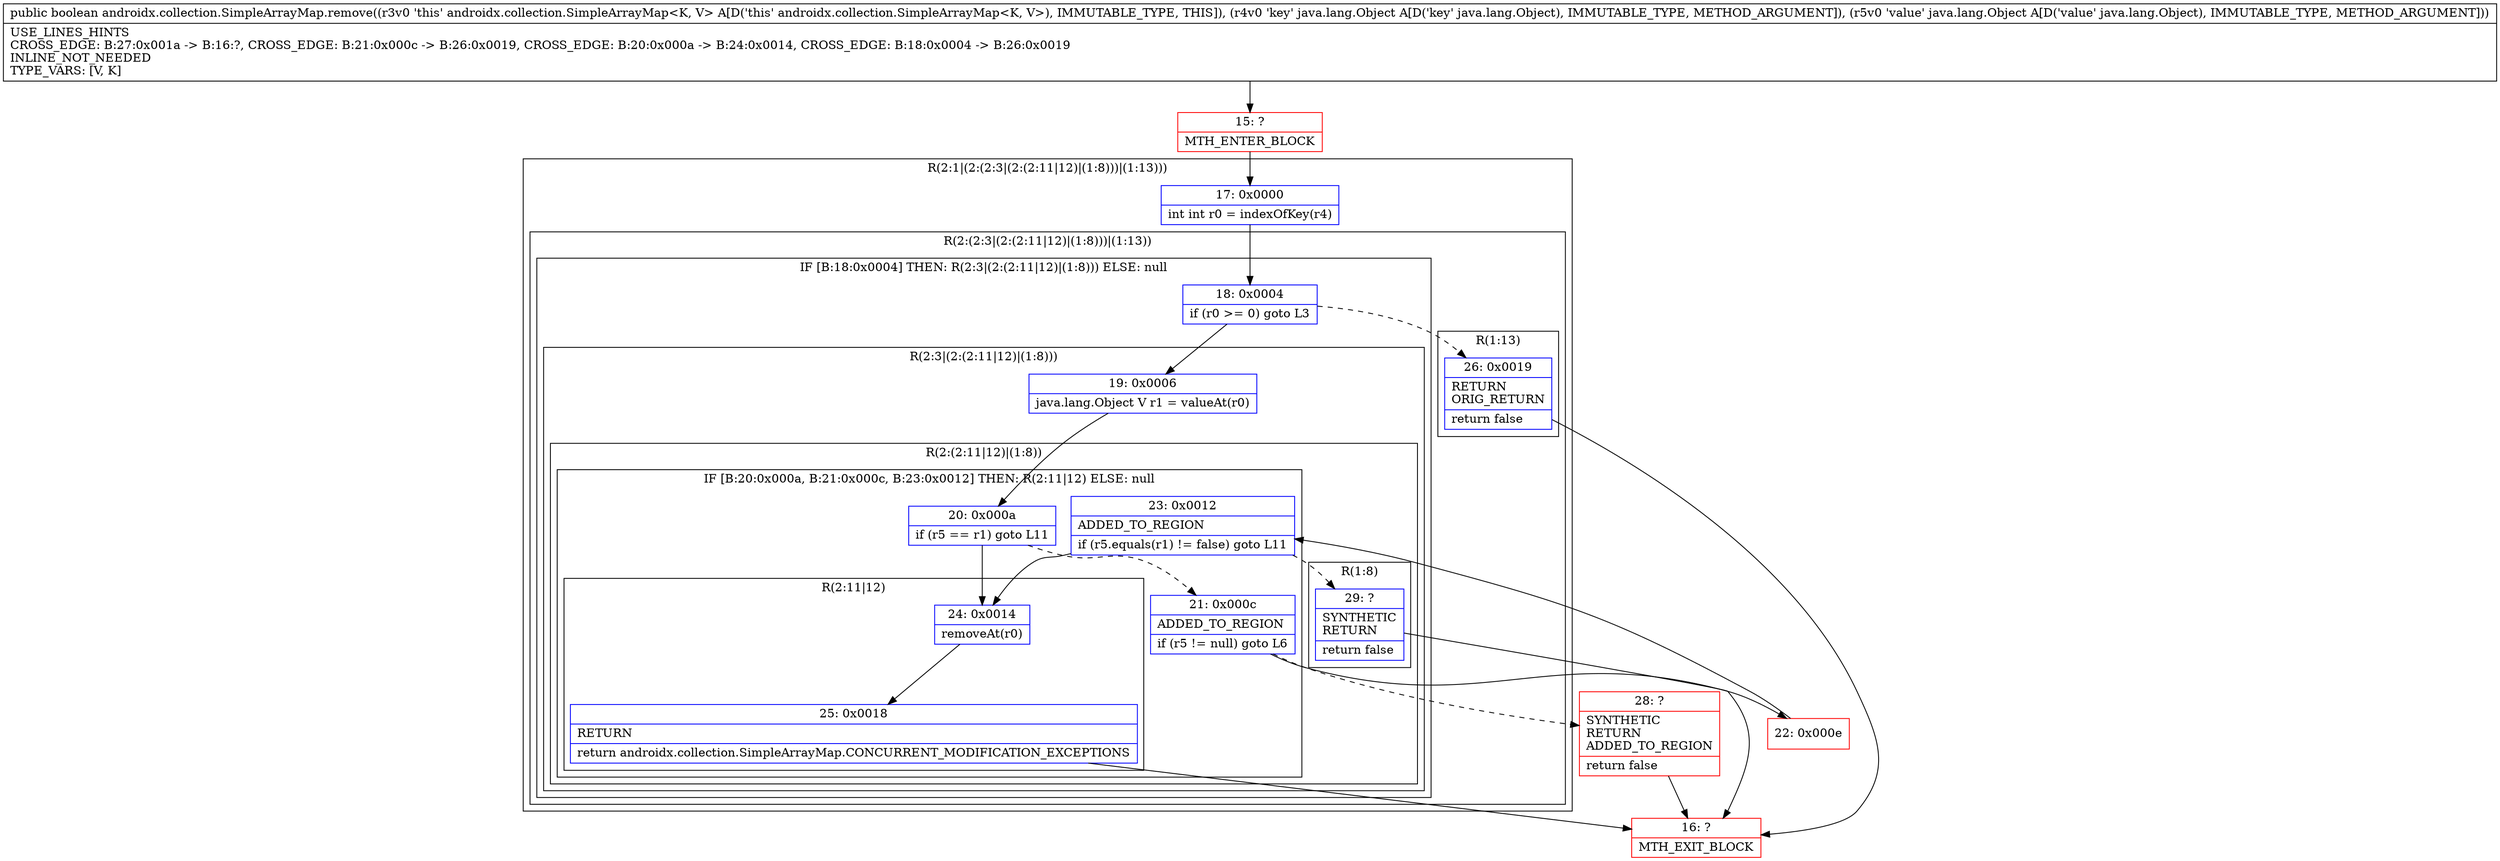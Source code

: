 digraph "CFG forandroidx.collection.SimpleArrayMap.remove(Ljava\/lang\/Object;Ljava\/lang\/Object;)Z" {
subgraph cluster_Region_206312344 {
label = "R(2:1|(2:(2:3|(2:(2:11|12)|(1:8)))|(1:13)))";
node [shape=record,color=blue];
Node_17 [shape=record,label="{17\:\ 0x0000|int int r0 = indexOfKey(r4)\l}"];
subgraph cluster_Region_1476707607 {
label = "R(2:(2:3|(2:(2:11|12)|(1:8)))|(1:13))";
node [shape=record,color=blue];
subgraph cluster_IfRegion_852777159 {
label = "IF [B:18:0x0004] THEN: R(2:3|(2:(2:11|12)|(1:8))) ELSE: null";
node [shape=record,color=blue];
Node_18 [shape=record,label="{18\:\ 0x0004|if (r0 \>= 0) goto L3\l}"];
subgraph cluster_Region_1532795256 {
label = "R(2:3|(2:(2:11|12)|(1:8)))";
node [shape=record,color=blue];
Node_19 [shape=record,label="{19\:\ 0x0006|java.lang.Object V r1 = valueAt(r0)\l}"];
subgraph cluster_Region_239820047 {
label = "R(2:(2:11|12)|(1:8))";
node [shape=record,color=blue];
subgraph cluster_IfRegion_1855787474 {
label = "IF [B:20:0x000a, B:21:0x000c, B:23:0x0012] THEN: R(2:11|12) ELSE: null";
node [shape=record,color=blue];
Node_20 [shape=record,label="{20\:\ 0x000a|if (r5 == r1) goto L11\l}"];
Node_21 [shape=record,label="{21\:\ 0x000c|ADDED_TO_REGION\l|if (r5 != null) goto L6\l}"];
Node_23 [shape=record,label="{23\:\ 0x0012|ADDED_TO_REGION\l|if (r5.equals(r1) != false) goto L11\l}"];
subgraph cluster_Region_35721949 {
label = "R(2:11|12)";
node [shape=record,color=blue];
Node_24 [shape=record,label="{24\:\ 0x0014|removeAt(r0)\l}"];
Node_25 [shape=record,label="{25\:\ 0x0018|RETURN\l|return androidx.collection.SimpleArrayMap.CONCURRENT_MODIFICATION_EXCEPTIONS\l}"];
}
}
subgraph cluster_Region_973334769 {
label = "R(1:8)";
node [shape=record,color=blue];
Node_29 [shape=record,label="{29\:\ ?|SYNTHETIC\lRETURN\l|return false\l}"];
}
}
}
}
subgraph cluster_Region_2059896854 {
label = "R(1:13)";
node [shape=record,color=blue];
Node_26 [shape=record,label="{26\:\ 0x0019|RETURN\lORIG_RETURN\l|return false\l}"];
}
}
}
Node_15 [shape=record,color=red,label="{15\:\ ?|MTH_ENTER_BLOCK\l}"];
Node_22 [shape=record,color=red,label="{22\:\ 0x000e}"];
Node_16 [shape=record,color=red,label="{16\:\ ?|MTH_EXIT_BLOCK\l}"];
Node_28 [shape=record,color=red,label="{28\:\ ?|SYNTHETIC\lRETURN\lADDED_TO_REGION\l|return false\l}"];
MethodNode[shape=record,label="{public boolean androidx.collection.SimpleArrayMap.remove((r3v0 'this' androidx.collection.SimpleArrayMap\<K, V\> A[D('this' androidx.collection.SimpleArrayMap\<K, V\>), IMMUTABLE_TYPE, THIS]), (r4v0 'key' java.lang.Object A[D('key' java.lang.Object), IMMUTABLE_TYPE, METHOD_ARGUMENT]), (r5v0 'value' java.lang.Object A[D('value' java.lang.Object), IMMUTABLE_TYPE, METHOD_ARGUMENT]))  | USE_LINES_HINTS\lCROSS_EDGE: B:27:0x001a \-\> B:16:?, CROSS_EDGE: B:21:0x000c \-\> B:26:0x0019, CROSS_EDGE: B:20:0x000a \-\> B:24:0x0014, CROSS_EDGE: B:18:0x0004 \-\> B:26:0x0019\lINLINE_NOT_NEEDED\lTYPE_VARS: [V, K]\l}"];
MethodNode -> Node_15;Node_17 -> Node_18;
Node_18 -> Node_19;
Node_18 -> Node_26[style=dashed];
Node_19 -> Node_20;
Node_20 -> Node_21[style=dashed];
Node_20 -> Node_24;
Node_21 -> Node_22;
Node_21 -> Node_28[style=dashed];
Node_23 -> Node_24;
Node_23 -> Node_29[style=dashed];
Node_24 -> Node_25;
Node_25 -> Node_16;
Node_29 -> Node_16;
Node_26 -> Node_16;
Node_15 -> Node_17;
Node_22 -> Node_23;
Node_28 -> Node_16;
}


